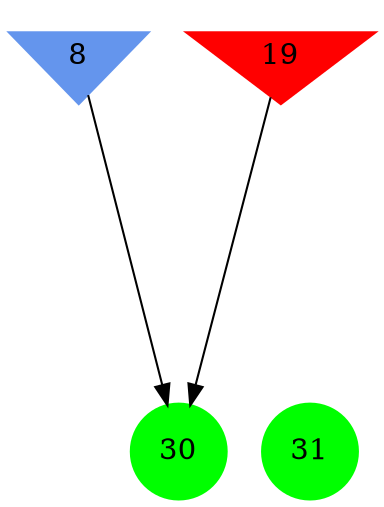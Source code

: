 digraph brain {
	ranksep=2.0;
	8 [shape=invtriangle,style=filled,color=cornflowerblue];
	19 [shape=invtriangle,style=filled,color=red];
	30 [shape=circle,style=filled,color=green];
	31 [shape=circle,style=filled,color=green];
	8	->	30;
	19	->	30;
	{ rank=same; 8; 19; }
	{ rank=same; }
	{ rank=same; 30; 31; }
}
